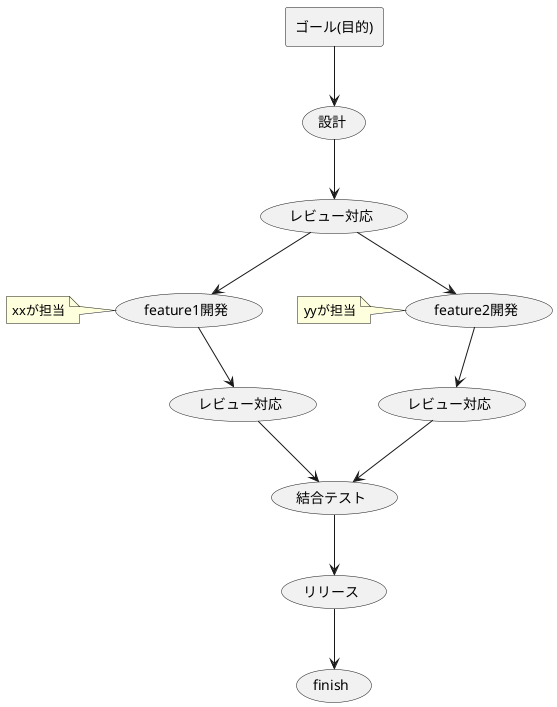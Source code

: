 @startuml

rectangle "ゴール(目的)" as goal

usecase "設計" as design
usecase "レビュー対応" as review_design
usecase "feature1開発" as develop_feature_1
note left
xxが担当
end note
usecase "レビュー対応" as review_develop_feature_1

usecase "feature2開発" as develop_feature_2
note left
yyが担当
end note
usecase "レビュー対応" as review_develop_feature_2
usecase "結合テスト" as test
usecase "リリース" as release
usecase "finish" as finish

goal --> design
design --> review_design
review_design --> develop_feature_1
review_design --> develop_feature_2

develop_feature_1 --> review_develop_feature_1
develop_feature_2 --> review_develop_feature_2

review_develop_feature_1 --> test
review_develop_feature_2 --> test

test --> release
release --> finish


@enduml